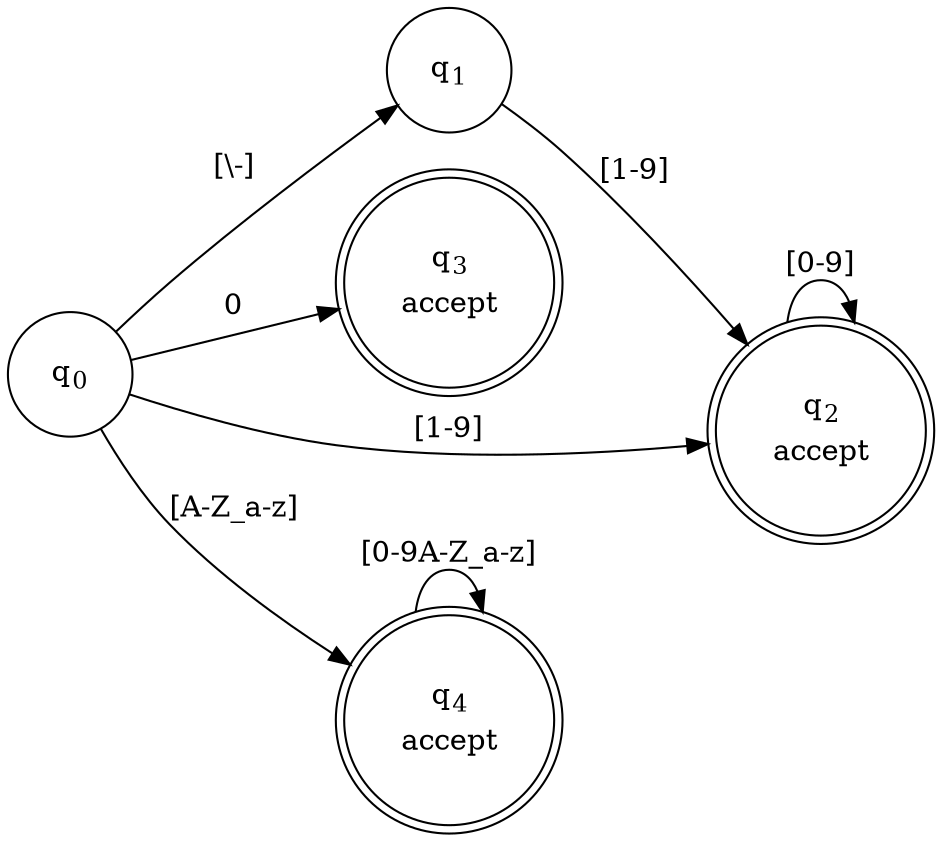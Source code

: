 digraph FA {
rankdir=LR
node [shape=circle]
q0->q1 [label="[\\-]"]
q0->q3 [label="0"]
q0->q2 [label="[1-9]"]
q0->q4 [label="[A-Z_a-z]"]
q1->q2 [label="[1-9]"]
q2->q2 [label="[0-9]"]
q4->q4 [label="[0-9A-Z_a-z]"]
q0 [label=<<TABLE BORDER="0"><TR><TD>q<SUB>0</SUB></TD></TR></TABLE>>]
q1 [label=<<TABLE BORDER="0"><TR><TD>q<SUB>1</SUB></TD></TR></TABLE>>]
q2 [label=<<TABLE BORDER="0"><TR><TD>q<SUB>2</SUB></TD></TR><TR><TD>accept</TD></TR></TABLE>>,shape=doublecircle]
q3 [label=<<TABLE BORDER="0"><TR><TD>q<SUB>3</SUB></TD></TR><TR><TD>accept</TD></TR></TABLE>>,shape=doublecircle]
q4 [label=<<TABLE BORDER="0"><TR><TD>q<SUB>4</SUB></TD></TR><TR><TD>accept</TD></TR></TABLE>>,shape=doublecircle]
q2,q3,q4 [shape=doublecircle]
}

